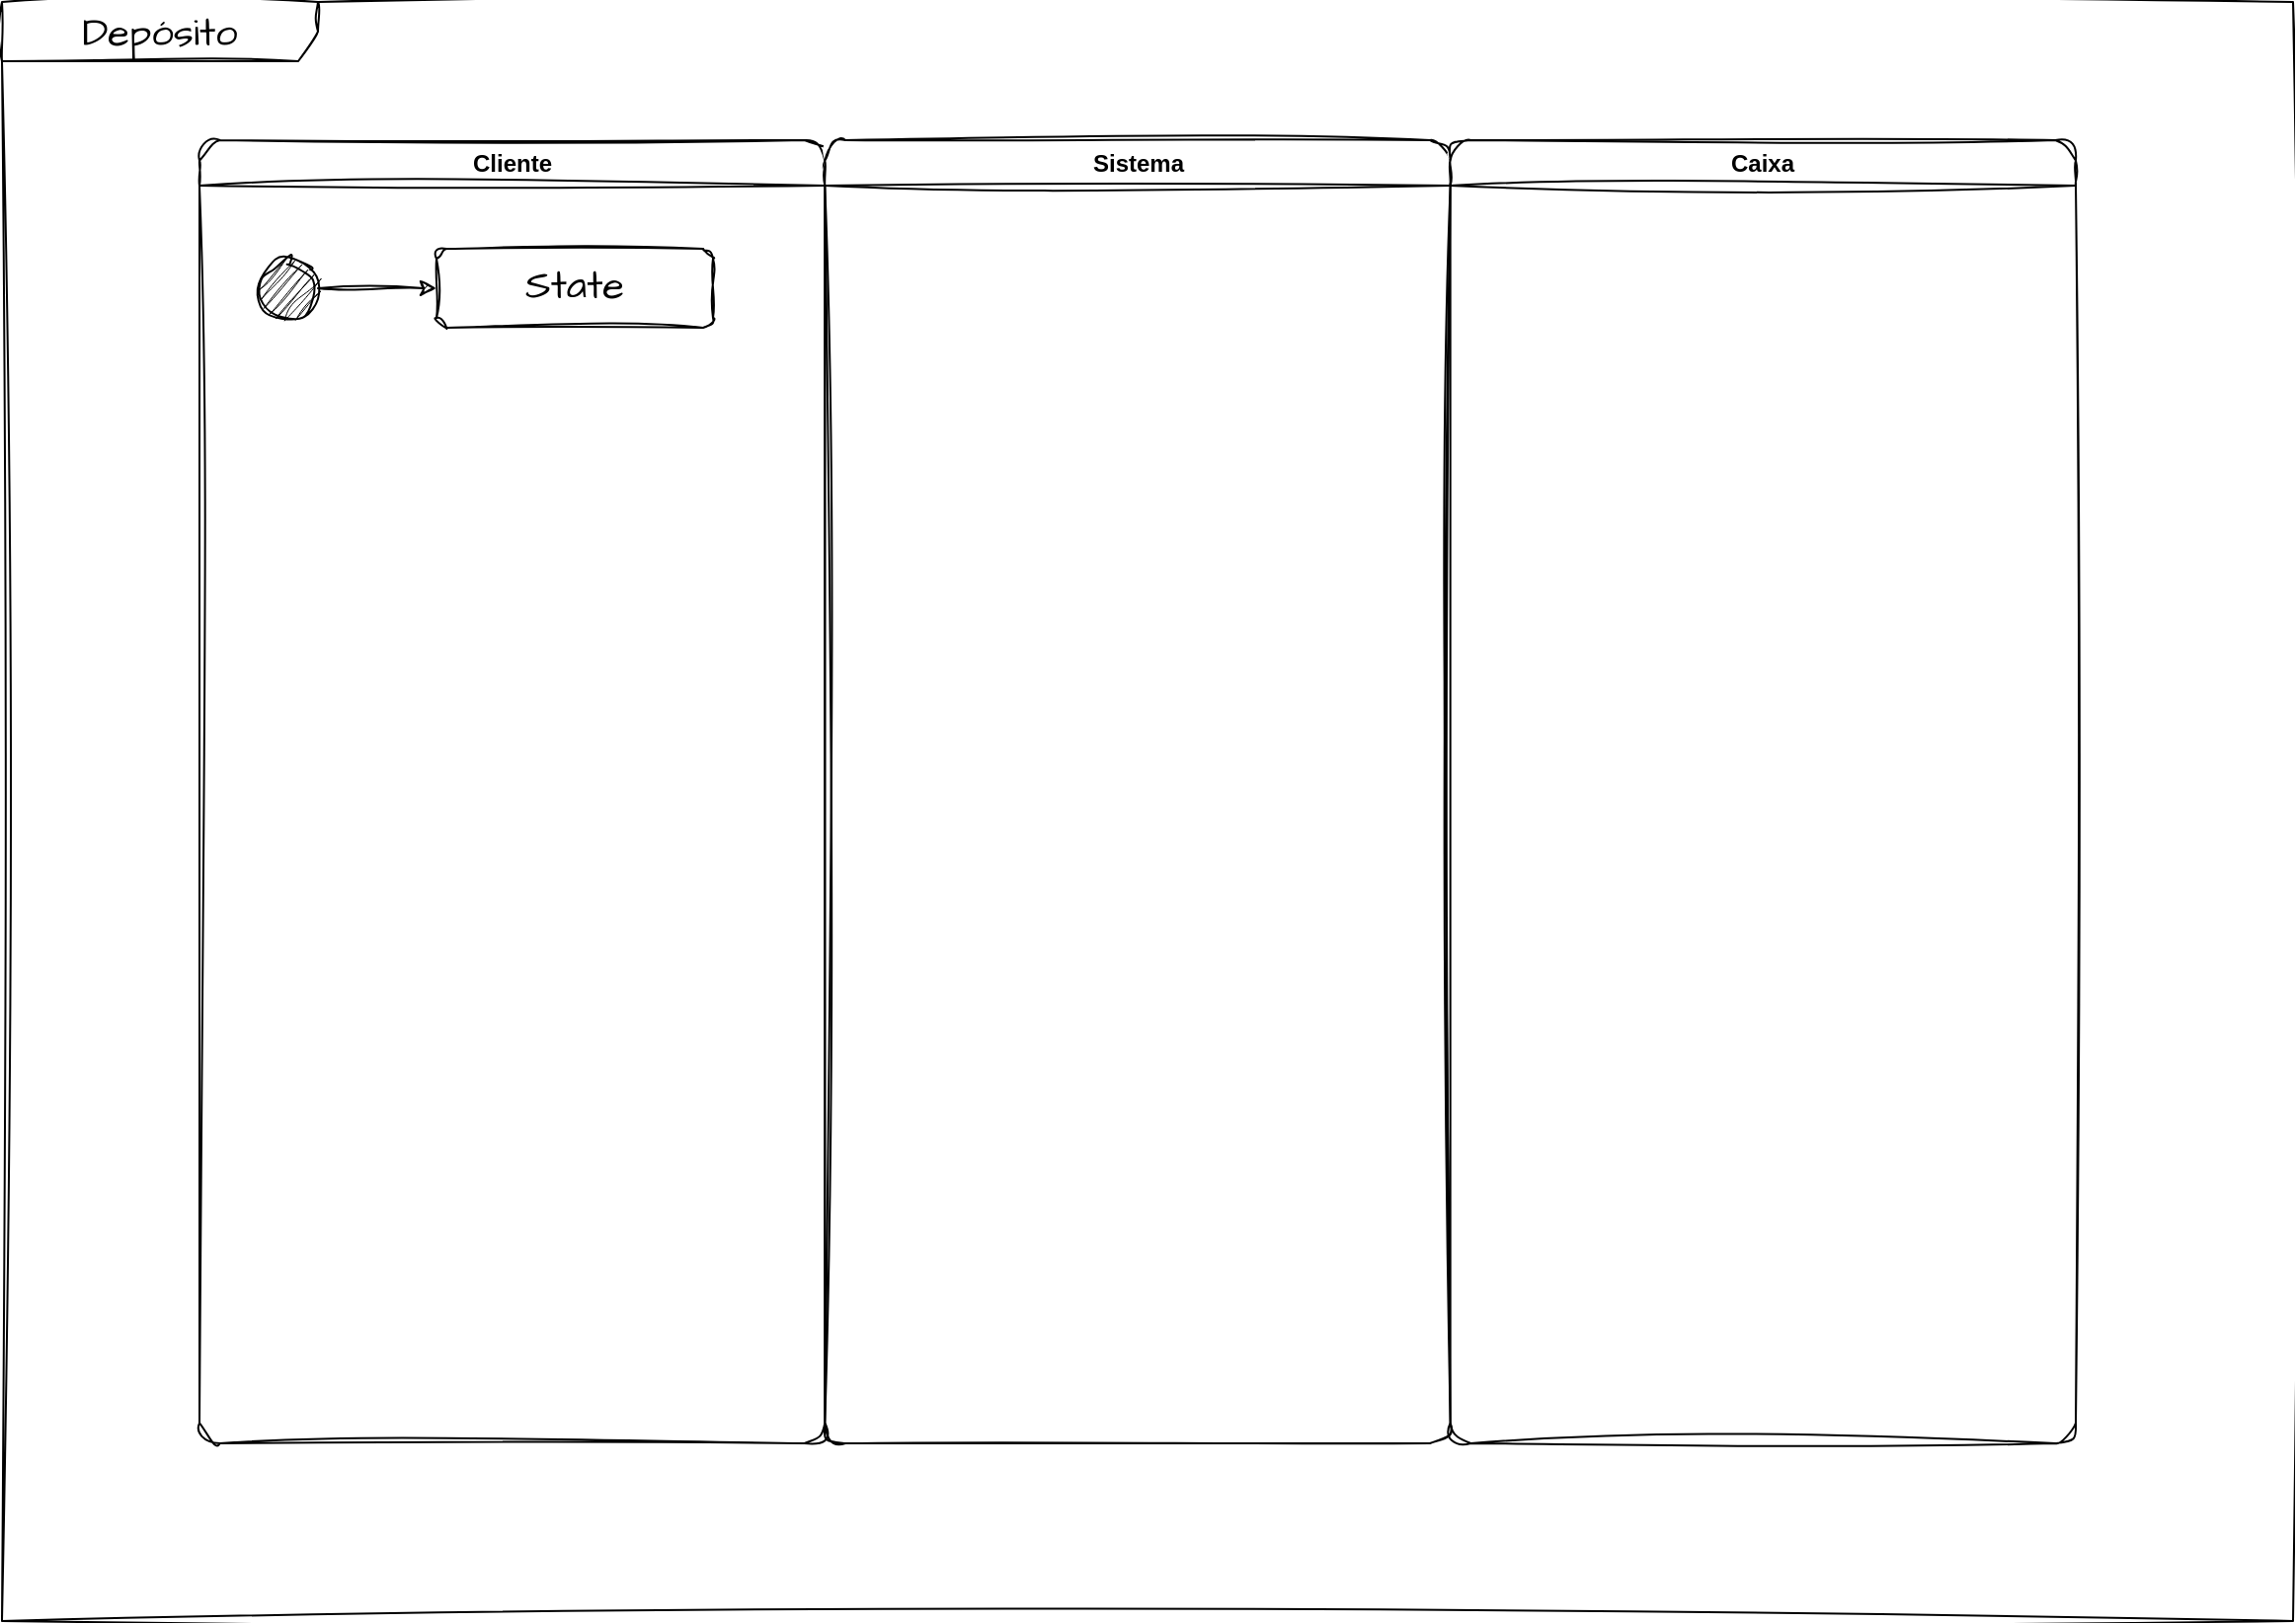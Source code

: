 <mxfile version="21.3.2" type="github">
  <diagram name="Page-1" id="e7e014a7-5840-1c2e-5031-d8a46d1fe8dd">
    <mxGraphModel dx="1493" dy="645" grid="1" gridSize="10" guides="1" tooltips="1" connect="1" arrows="1" fold="1" page="1" pageScale="1" pageWidth="1169" pageHeight="826" background="none" math="0" shadow="0">
      <root>
        <mxCell id="0" />
        <mxCell id="1" parent="0" />
        <mxCell id="AZ1L6zL0LF5ouqsV8ztN-42" value="Depósito" style="shape=umlFrame;whiteSpace=wrap;html=1;pointerEvents=0;recursiveResize=0;container=1;collapsible=0;width=160;rounded=1;sketch=1;hachureGap=4;jiggle=2;curveFitting=1;fontFamily=Architects Daughter;fontSource=https%3A%2F%2Ffonts.googleapis.com%2Fcss%3Ffamily%3DArchitects%2BDaughter;fontSize=20;movable=1;resizable=1;rotatable=1;deletable=1;editable=1;locked=0;connectable=1;" vertex="1" parent="1">
          <mxGeometry width="1160" height="820" as="geometry" />
        </mxCell>
        <mxCell id="AZ1L6zL0LF5ouqsV8ztN-43" value="" style="group" vertex="1" connectable="0" parent="1">
          <mxGeometry x="100" y="70" width="950" height="660" as="geometry" />
        </mxCell>
        <mxCell id="2" value="Cliente" style="swimlane;whiteSpace=wrap;sketch=1;curveFitting=1;jiggle=2;rounded=1;" parent="AZ1L6zL0LF5ouqsV8ztN-43" vertex="1">
          <mxGeometry width="316.667" height="660" as="geometry" />
        </mxCell>
        <mxCell id="AZ1L6zL0LF5ouqsV8ztN-46" style="edgeStyle=orthogonalEdgeStyle;rounded=1;sketch=1;hachureGap=4;jiggle=2;curveFitting=1;orthogonalLoop=1;jettySize=auto;html=1;entryX=0;entryY=0.5;entryDx=0;entryDy=0;fontFamily=Architects Daughter;fontSource=https%3A%2F%2Ffonts.googleapis.com%2Fcss%3Ffamily%3DArchitects%2BDaughter;fontSize=16;" edge="1" parent="2" source="AZ1L6zL0LF5ouqsV8ztN-44" target="AZ1L6zL0LF5ouqsV8ztN-45">
          <mxGeometry relative="1" as="geometry" />
        </mxCell>
        <mxCell id="AZ1L6zL0LF5ouqsV8ztN-44" value="" style="ellipse;fillColor=strokeColor;html=1;rounded=1;sketch=1;hachureGap=4;jiggle=2;curveFitting=1;fontFamily=Architects Daughter;fontSource=https%3A%2F%2Ffonts.googleapis.com%2Fcss%3Ffamily%3DArchitects%2BDaughter;fontSize=20;" vertex="1" parent="2">
          <mxGeometry x="30" y="60" width="30" height="30" as="geometry" />
        </mxCell>
        <mxCell id="AZ1L6zL0LF5ouqsV8ztN-45" value="State" style="html=1;align=center;verticalAlign=top;rounded=1;absoluteArcSize=1;arcSize=10;dashed=0;whiteSpace=wrap;sketch=1;hachureGap=4;jiggle=2;curveFitting=1;fontFamily=Architects Daughter;fontSource=https%3A%2F%2Ffonts.googleapis.com%2Fcss%3Ffamily%3DArchitects%2BDaughter;fontSize=20;" vertex="1" parent="2">
          <mxGeometry x="120" y="55" width="140" height="40" as="geometry" />
        </mxCell>
        <mxCell id="3" value="Sistema" style="swimlane;whiteSpace=wrap;sketch=1;curveFitting=1;jiggle=2;rounded=1;" parent="AZ1L6zL0LF5ouqsV8ztN-43" vertex="1">
          <mxGeometry x="316.667" width="316.667" height="660" as="geometry">
            <mxRectangle x="444.5" y="128" width="90" height="30" as="alternateBounds" />
          </mxGeometry>
        </mxCell>
        <mxCell id="26" value="" style="edgeStyle=elbowEdgeStyle;elbow=horizontal;verticalAlign=bottom;endArrow=open;endSize=8;strokeColor=#FF0000;endFill=1;rounded=1;sketch=1;curveFitting=1;jiggle=2;" parent="3" source="25" edge="1">
          <mxGeometry x="147.024" y="104.211" as="geometry">
            <mxPoint x="147.024" y="156.316" as="targetPoint" />
          </mxGeometry>
        </mxCell>
        <mxCell id="4" value="Caixa" style="swimlane;whiteSpace=wrap;sketch=1;curveFitting=1;jiggle=2;rounded=1;" parent="AZ1L6zL0LF5ouqsV8ztN-43" vertex="1">
          <mxGeometry x="633.333" width="316.667" height="660" as="geometry" />
        </mxCell>
      </root>
    </mxGraphModel>
  </diagram>
</mxfile>
